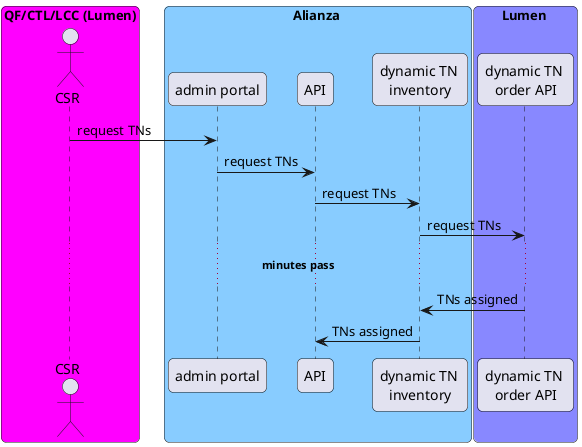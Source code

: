 @startuml

skinparam ParticipantMaxSize 100
skinparam BoxMargin 10
skinparam maxmessagesize 85
skinparam RoundCorner 10

box "QF/CTL/LCC (Lumen)" #ff00ff
    actor CSR as csr
end box

box Alianza #88ccff
    participant "admin portal" as ap
    participant "API" as api
    participant "dynamic TN \ninventory" as dti
end box

box Lumen #8888ff
    participant "dynamic TN \norder API" as lapi
end box

csr -> ap: request TNs
ap -> api: request TNs
api -> dti: request TNs
dti -> lapi: request TNs

... <b>minutes pass ...

lapi -> dti: TNs assigned
dti -> api: TNs assigned

@enduml